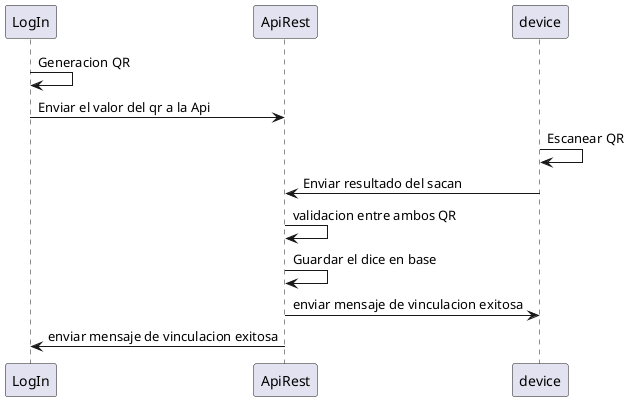 @startuml
LogIn -> LogIn:Generacion QR
LogIn -> ApiRest: Enviar el valor del qr a la Api
device -> device: Escanear QR
device -> ApiRest:Enviar resultado del sacan
ApiRest -> ApiRest: validacion entre ambos QR
ApiRest -> ApiRest: Guardar el dice en base
ApiRest -> device: enviar mensaje de vinculacion exitosa
ApiRest -> LogIn: enviar mensaje de vinculacion exitosa
@enduml